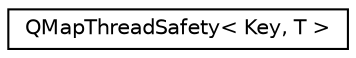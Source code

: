 digraph "Graphical Class Hierarchy"
{
  edge [fontname="Helvetica",fontsize="10",labelfontname="Helvetica",labelfontsize="10"];
  node [fontname="Helvetica",fontsize="10",shape=record];
  rankdir="LR";
  Node0 [label="QMapThreadSafety\< Key, T \>",height=0.2,width=0.4,color="black", fillcolor="white", style="filled",URL="$class_q_map_thread_safety.html",tooltip="The QMapThreadSafety class is a thread safe QMap. "];
}
